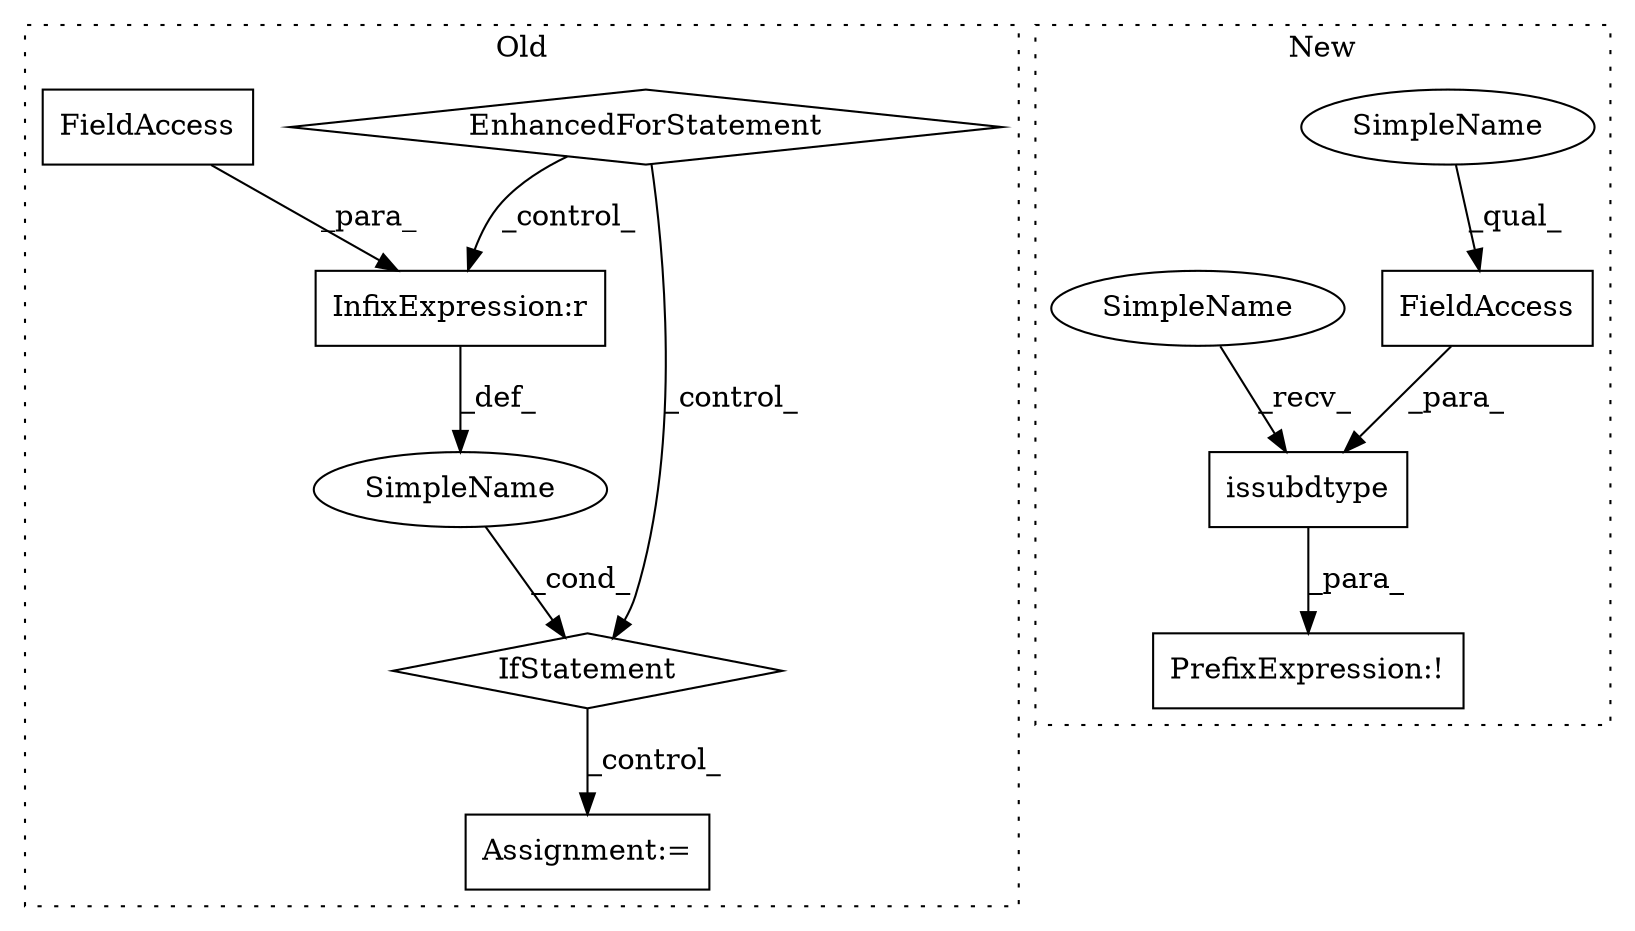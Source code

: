 digraph G {
subgraph cluster0 {
1 [label="IfStatement" a="25" s="706,739" l="4,2" shape="diamond"];
3 [label="EnhancedForStatement" a="70" s="537,626" l="53,2" shape="diamond"];
5 [label="SimpleName" a="42" s="" l="" shape="ellipse"];
6 [label="Assignment:=" a="7" s="760" l="1" shape="box"];
8 [label="InfixExpression:r" a="27" s="729" l="3" shape="box"];
9 [label="FieldAccess" a="22" s="710" l="19" shape="box"];
label = "Old";
style="dotted";
}
subgraph cluster1 {
2 [label="issubdtype" a="32" s="486,530" l="11,1" shape="box"];
4 [label="FieldAccess" a="22" s="518" l="12" shape="box"];
7 [label="PrefixExpression:!" a="38" s="479" l="1" shape="box"];
10 [label="SimpleName" a="42" s="518" l="5" shape="ellipse"];
11 [label="SimpleName" a="42" s="480" l="5" shape="ellipse"];
label = "New";
style="dotted";
}
1 -> 6 [label="_control_"];
2 -> 7 [label="_para_"];
3 -> 8 [label="_control_"];
3 -> 1 [label="_control_"];
4 -> 2 [label="_para_"];
5 -> 1 [label="_cond_"];
8 -> 5 [label="_def_"];
9 -> 8 [label="_para_"];
10 -> 4 [label="_qual_"];
11 -> 2 [label="_recv_"];
}